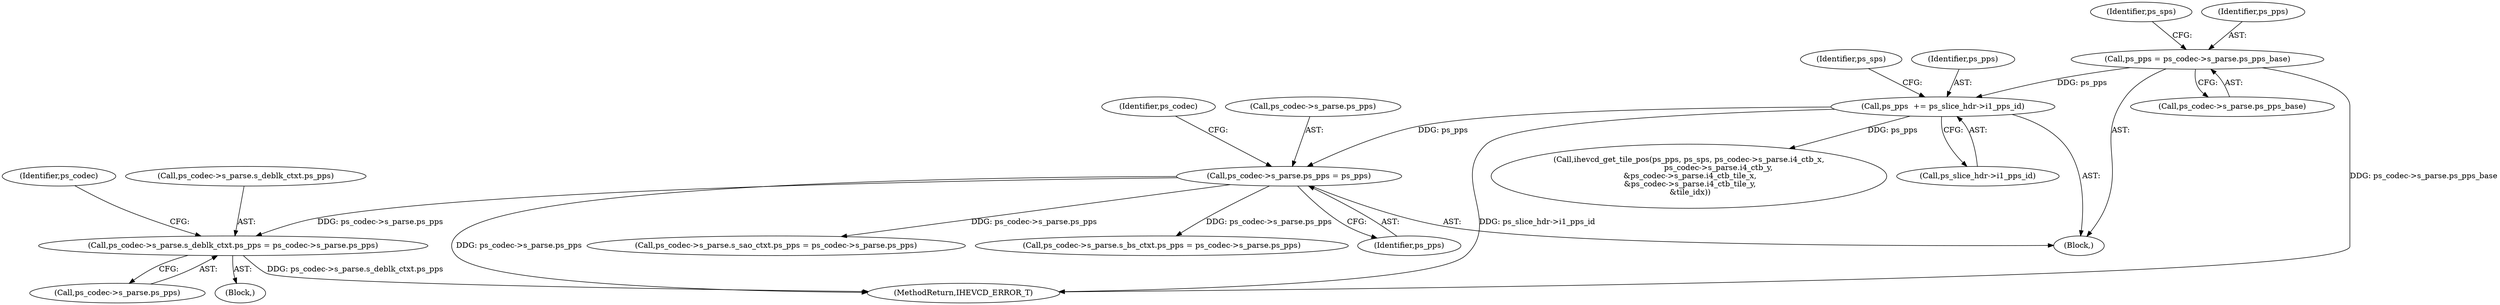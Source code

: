 digraph "0_Android_bcfc7124f6ef9f1ec128fb2e90de774a5b33d199_0@pointer" {
"1005042" [label="(Call,ps_codec->s_parse.s_deblk_ctxt.ps_pps = ps_codec->s_parse.ps_pps)"];
"1000333" [label="(Call,ps_codec->s_parse.ps_pps = ps_pps)"];
"1000247" [label="(Call,ps_pps  += ps_slice_hdr->i1_pps_id)"];
"1000222" [label="(Call,ps_pps = ps_codec->s_parse.ps_pps_base)"];
"1000224" [label="(Call,ps_codec->s_parse.ps_pps_base)"];
"1005059" [label="(Identifier,ps_codec)"];
"1000343" [label="(Identifier,ps_codec)"];
"1000253" [label="(Identifier,ps_sps)"];
"1000247" [label="(Call,ps_pps  += ps_slice_hdr->i1_pps_id)"];
"1000333" [label="(Call,ps_codec->s_parse.ps_pps = ps_pps)"];
"1005042" [label="(Call,ps_codec->s_parse.s_deblk_ctxt.ps_pps = ps_codec->s_parse.ps_pps)"];
"1000354" [label="(Call,ihevcd_get_tile_pos(ps_pps, ps_sps, ps_codec->s_parse.i4_ctb_x,\n                        ps_codec->s_parse.i4_ctb_y,\n &ps_codec->s_parse.i4_ctb_tile_x,\n &ps_codec->s_parse.i4_ctb_tile_y,\n &tile_idx))"];
"1000230" [label="(Identifier,ps_sps)"];
"1000191" [label="(Block,)"];
"1005103" [label="(Call,ps_codec->s_parse.s_sao_ctxt.ps_pps = ps_codec->s_parse.ps_pps)"];
"1000248" [label="(Identifier,ps_pps)"];
"1000249" [label="(Call,ps_slice_hdr->i1_pps_id)"];
"1005043" [label="(Call,ps_codec->s_parse.s_deblk_ctxt.ps_pps)"];
"1005173" [label="(MethodReturn,IHEVCD_ERROR_T)"];
"1003913" [label="(Call,ps_codec->s_parse.s_bs_ctxt.ps_pps = ps_codec->s_parse.ps_pps)"];
"1005050" [label="(Call,ps_codec->s_parse.ps_pps)"];
"1004881" [label="(Block,)"];
"1000223" [label="(Identifier,ps_pps)"];
"1000334" [label="(Call,ps_codec->s_parse.ps_pps)"];
"1000222" [label="(Call,ps_pps = ps_codec->s_parse.ps_pps_base)"];
"1000339" [label="(Identifier,ps_pps)"];
"1005042" -> "1004881"  [label="AST: "];
"1005042" -> "1005050"  [label="CFG: "];
"1005043" -> "1005042"  [label="AST: "];
"1005050" -> "1005042"  [label="AST: "];
"1005059" -> "1005042"  [label="CFG: "];
"1005042" -> "1005173"  [label="DDG: ps_codec->s_parse.s_deblk_ctxt.ps_pps"];
"1000333" -> "1005042"  [label="DDG: ps_codec->s_parse.ps_pps"];
"1000333" -> "1000191"  [label="AST: "];
"1000333" -> "1000339"  [label="CFG: "];
"1000334" -> "1000333"  [label="AST: "];
"1000339" -> "1000333"  [label="AST: "];
"1000343" -> "1000333"  [label="CFG: "];
"1000333" -> "1005173"  [label="DDG: ps_codec->s_parse.ps_pps"];
"1000247" -> "1000333"  [label="DDG: ps_pps"];
"1000333" -> "1003913"  [label="DDG: ps_codec->s_parse.ps_pps"];
"1000333" -> "1005103"  [label="DDG: ps_codec->s_parse.ps_pps"];
"1000247" -> "1000191"  [label="AST: "];
"1000247" -> "1000249"  [label="CFG: "];
"1000248" -> "1000247"  [label="AST: "];
"1000249" -> "1000247"  [label="AST: "];
"1000253" -> "1000247"  [label="CFG: "];
"1000247" -> "1005173"  [label="DDG: ps_slice_hdr->i1_pps_id"];
"1000222" -> "1000247"  [label="DDG: ps_pps"];
"1000247" -> "1000354"  [label="DDG: ps_pps"];
"1000222" -> "1000191"  [label="AST: "];
"1000222" -> "1000224"  [label="CFG: "];
"1000223" -> "1000222"  [label="AST: "];
"1000224" -> "1000222"  [label="AST: "];
"1000230" -> "1000222"  [label="CFG: "];
"1000222" -> "1005173"  [label="DDG: ps_codec->s_parse.ps_pps_base"];
}
